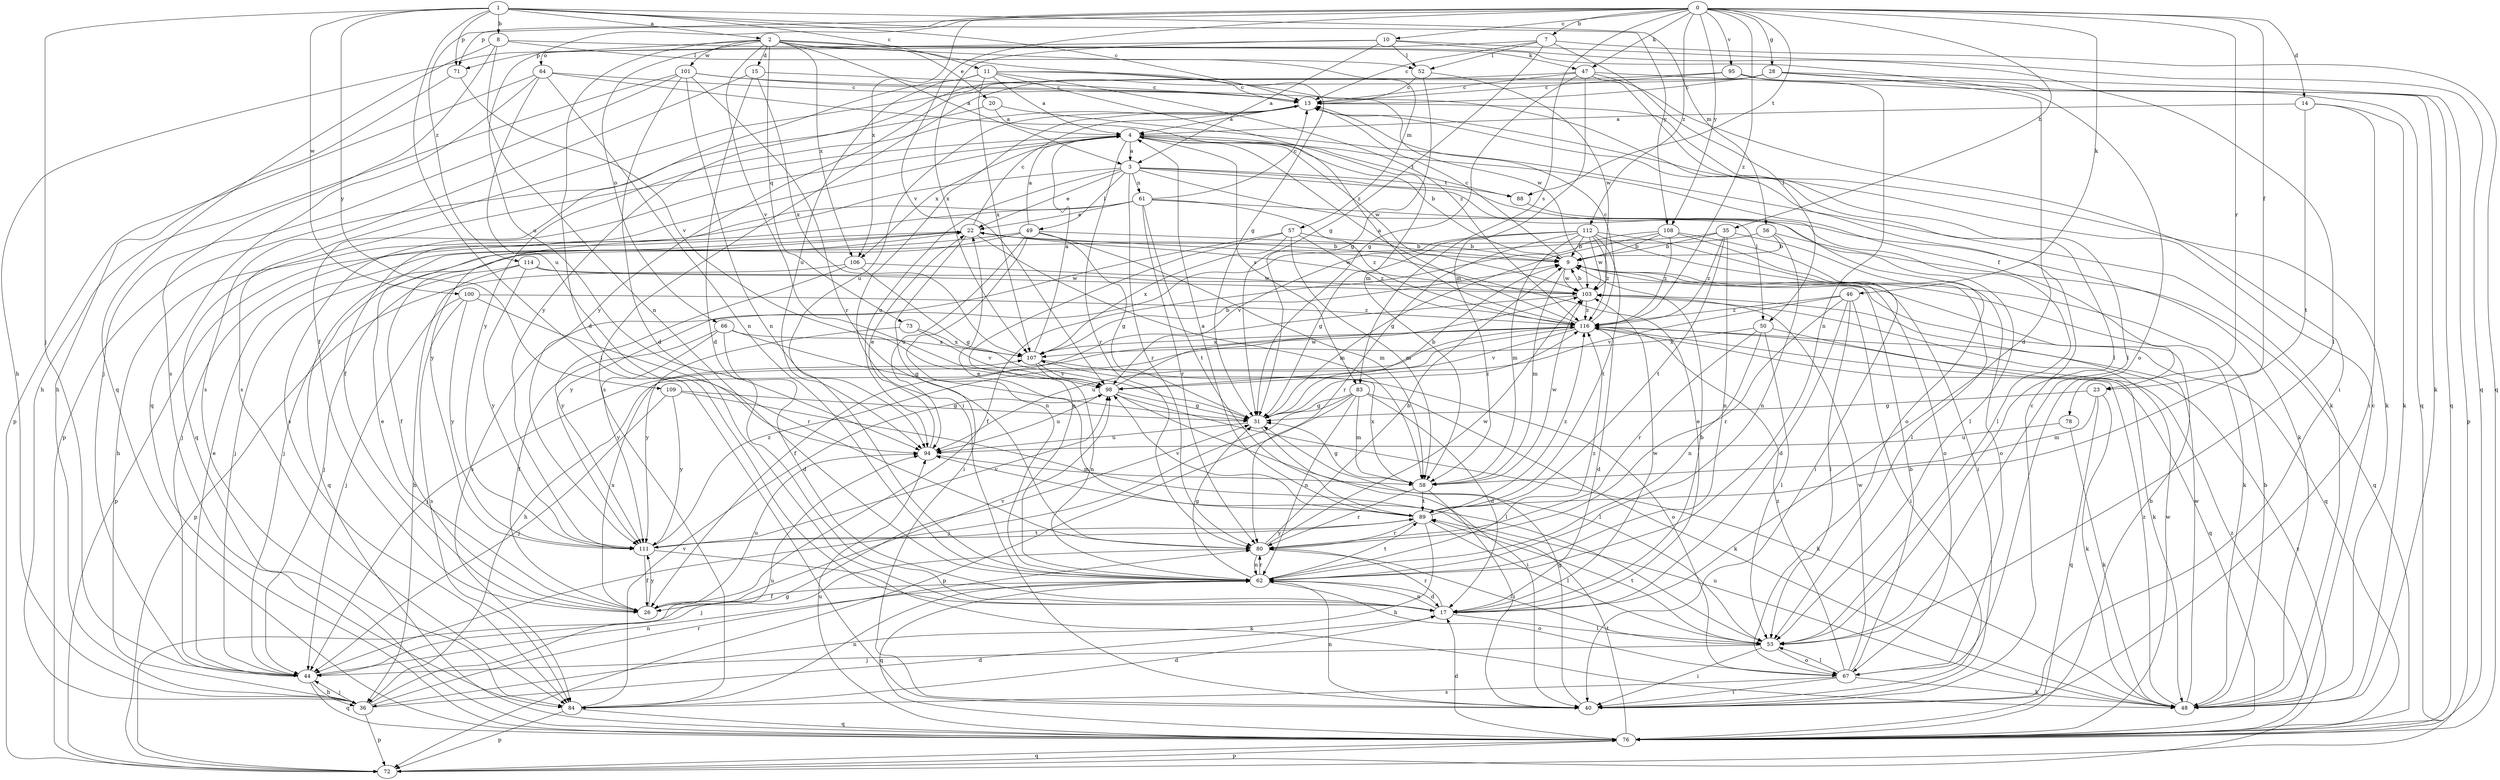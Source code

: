 strict digraph  {
0;
1;
2;
3;
4;
7;
8;
9;
10;
11;
13;
14;
15;
17;
20;
22;
23;
26;
28;
31;
35;
36;
40;
44;
46;
47;
48;
49;
50;
52;
53;
56;
57;
58;
61;
62;
64;
66;
67;
71;
72;
73;
76;
78;
80;
83;
84;
88;
89;
94;
95;
98;
100;
101;
103;
106;
107;
108;
109;
111;
112;
114;
116;
0 -> 7  [label=b];
0 -> 10  [label=c];
0 -> 14  [label=d];
0 -> 23  [label=f];
0 -> 28  [label=g];
0 -> 35  [label=h];
0 -> 46  [label=k];
0 -> 47  [label=k];
0 -> 71  [label=p];
0 -> 78  [label=r];
0 -> 83  [label=s];
0 -> 88  [label=t];
0 -> 94  [label=u];
0 -> 95  [label=v];
0 -> 98  [label=v];
0 -> 106  [label=x];
0 -> 108  [label=y];
0 -> 112  [label=z];
0 -> 114  [label=z];
0 -> 116  [label=z];
1 -> 2  [label=a];
1 -> 8  [label=b];
1 -> 11  [label=c];
1 -> 13  [label=c];
1 -> 40  [label=i];
1 -> 44  [label=j];
1 -> 56  [label=m];
1 -> 71  [label=p];
1 -> 100  [label=w];
1 -> 108  [label=y];
1 -> 109  [label=y];
2 -> 3  [label=a];
2 -> 15  [label=d];
2 -> 17  [label=d];
2 -> 20  [label=e];
2 -> 31  [label=g];
2 -> 47  [label=k];
2 -> 57  [label=m];
2 -> 64  [label=o];
2 -> 66  [label=o];
2 -> 73  [label=q];
2 -> 98  [label=v];
2 -> 101  [label=w];
2 -> 106  [label=x];
3 -> 22  [label=e];
3 -> 48  [label=k];
3 -> 49  [label=l];
3 -> 50  [label=l];
3 -> 61  [label=n];
3 -> 67  [label=o];
3 -> 80  [label=r];
3 -> 88  [label=t];
3 -> 94  [label=u];
3 -> 111  [label=y];
4 -> 3  [label=a];
4 -> 9  [label=b];
4 -> 23  [label=f];
4 -> 26  [label=f];
4 -> 76  [label=q];
4 -> 80  [label=r];
4 -> 83  [label=s];
4 -> 84  [label=s];
4 -> 88  [label=t];
4 -> 103  [label=w];
4 -> 106  [label=x];
7 -> 13  [label=c];
7 -> 31  [label=g];
7 -> 50  [label=l];
7 -> 52  [label=l];
7 -> 71  [label=p];
7 -> 76  [label=q];
8 -> 52  [label=l];
8 -> 62  [label=n];
8 -> 67  [label=o];
8 -> 76  [label=q];
8 -> 84  [label=s];
9 -> 13  [label=c];
9 -> 48  [label=k];
9 -> 58  [label=m];
9 -> 103  [label=w];
10 -> 3  [label=a];
10 -> 36  [label=h];
10 -> 52  [label=l];
10 -> 53  [label=l];
10 -> 76  [label=q];
10 -> 107  [label=x];
11 -> 4  [label=a];
11 -> 13  [label=c];
11 -> 26  [label=f];
11 -> 58  [label=m];
11 -> 94  [label=u];
11 -> 103  [label=w];
11 -> 107  [label=x];
11 -> 116  [label=z];
13 -> 4  [label=a];
13 -> 40  [label=i];
13 -> 48  [label=k];
13 -> 94  [label=u];
13 -> 111  [label=y];
14 -> 4  [label=a];
14 -> 40  [label=i];
14 -> 48  [label=k];
14 -> 89  [label=t];
15 -> 13  [label=c];
15 -> 17  [label=d];
15 -> 84  [label=s];
15 -> 107  [label=x];
17 -> 9  [label=b];
17 -> 22  [label=e];
17 -> 53  [label=l];
17 -> 62  [label=n];
17 -> 80  [label=r];
17 -> 103  [label=w];
20 -> 4  [label=a];
20 -> 48  [label=k];
20 -> 72  [label=p];
22 -> 9  [label=b];
22 -> 13  [label=c];
22 -> 40  [label=i];
22 -> 58  [label=m];
22 -> 72  [label=p];
22 -> 76  [label=q];
22 -> 103  [label=w];
23 -> 31  [label=g];
23 -> 48  [label=k];
23 -> 58  [label=m];
23 -> 76  [label=q];
26 -> 22  [label=e];
26 -> 94  [label=u];
26 -> 98  [label=v];
26 -> 107  [label=x];
26 -> 111  [label=y];
28 -> 13  [label=c];
28 -> 17  [label=d];
28 -> 72  [label=p];
28 -> 76  [label=q];
28 -> 84  [label=s];
28 -> 111  [label=y];
31 -> 9  [label=b];
31 -> 40  [label=i];
31 -> 94  [label=u];
31 -> 116  [label=z];
35 -> 9  [label=b];
35 -> 44  [label=j];
35 -> 62  [label=n];
35 -> 67  [label=o];
35 -> 89  [label=t];
35 -> 116  [label=z];
36 -> 17  [label=d];
36 -> 44  [label=j];
36 -> 72  [label=p];
36 -> 80  [label=r];
36 -> 94  [label=u];
40 -> 13  [label=c];
40 -> 31  [label=g];
40 -> 62  [label=n];
44 -> 22  [label=e];
44 -> 36  [label=h];
44 -> 62  [label=n];
44 -> 76  [label=q];
46 -> 17  [label=d];
46 -> 40  [label=i];
46 -> 53  [label=l];
46 -> 80  [label=r];
46 -> 98  [label=v];
46 -> 116  [label=z];
47 -> 13  [label=c];
47 -> 31  [label=g];
47 -> 40  [label=i];
47 -> 53  [label=l];
47 -> 58  [label=m];
47 -> 76  [label=q];
47 -> 111  [label=y];
48 -> 9  [label=b];
48 -> 13  [label=c];
48 -> 94  [label=u];
48 -> 103  [label=w];
48 -> 116  [label=z];
49 -> 4  [label=a];
49 -> 9  [label=b];
49 -> 26  [label=f];
49 -> 31  [label=g];
49 -> 44  [label=j];
49 -> 58  [label=m];
49 -> 62  [label=n];
49 -> 94  [label=u];
50 -> 48  [label=k];
50 -> 53  [label=l];
50 -> 62  [label=n];
50 -> 80  [label=r];
50 -> 107  [label=x];
52 -> 13  [label=c];
52 -> 31  [label=g];
52 -> 103  [label=w];
53 -> 40  [label=i];
53 -> 44  [label=j];
53 -> 67  [label=o];
53 -> 89  [label=t];
56 -> 9  [label=b];
56 -> 62  [label=n];
56 -> 76  [label=q];
56 -> 84  [label=s];
57 -> 9  [label=b];
57 -> 58  [label=m];
57 -> 62  [label=n];
57 -> 107  [label=x];
57 -> 111  [label=y];
57 -> 116  [label=z];
58 -> 31  [label=g];
58 -> 40  [label=i];
58 -> 80  [label=r];
58 -> 89  [label=t];
58 -> 103  [label=w];
58 -> 107  [label=x];
61 -> 13  [label=c];
61 -> 22  [label=e];
61 -> 36  [label=h];
61 -> 44  [label=j];
61 -> 53  [label=l];
61 -> 80  [label=r];
61 -> 89  [label=t];
61 -> 116  [label=z];
62 -> 17  [label=d];
62 -> 26  [label=f];
62 -> 31  [label=g];
62 -> 67  [label=o];
62 -> 76  [label=q];
62 -> 80  [label=r];
62 -> 89  [label=t];
62 -> 116  [label=z];
64 -> 13  [label=c];
64 -> 62  [label=n];
64 -> 72  [label=p];
64 -> 76  [label=q];
64 -> 94  [label=u];
64 -> 116  [label=z];
66 -> 17  [label=d];
66 -> 26  [label=f];
66 -> 31  [label=g];
66 -> 107  [label=x];
66 -> 111  [label=y];
67 -> 9  [label=b];
67 -> 40  [label=i];
67 -> 48  [label=k];
67 -> 53  [label=l];
67 -> 84  [label=s];
67 -> 103  [label=w];
67 -> 116  [label=z];
71 -> 36  [label=h];
71 -> 98  [label=v];
72 -> 31  [label=g];
72 -> 76  [label=q];
72 -> 116  [label=z];
73 -> 98  [label=v];
73 -> 107  [label=x];
73 -> 111  [label=y];
76 -> 9  [label=b];
76 -> 17  [label=d];
76 -> 72  [label=p];
76 -> 89  [label=t];
76 -> 94  [label=u];
76 -> 103  [label=w];
76 -> 116  [label=z];
78 -> 48  [label=k];
78 -> 94  [label=u];
80 -> 9  [label=b];
80 -> 44  [label=j];
80 -> 53  [label=l];
80 -> 62  [label=n];
80 -> 103  [label=w];
83 -> 17  [label=d];
83 -> 31  [label=g];
83 -> 44  [label=j];
83 -> 48  [label=k];
83 -> 58  [label=m];
83 -> 62  [label=n];
83 -> 72  [label=p];
84 -> 17  [label=d];
84 -> 62  [label=n];
84 -> 72  [label=p];
84 -> 76  [label=q];
84 -> 98  [label=v];
88 -> 53  [label=l];
89 -> 4  [label=a];
89 -> 22  [label=e];
89 -> 36  [label=h];
89 -> 53  [label=l];
89 -> 80  [label=r];
89 -> 98  [label=v];
89 -> 111  [label=y];
89 -> 116  [label=z];
94 -> 22  [label=e];
94 -> 58  [label=m];
95 -> 13  [label=c];
95 -> 48  [label=k];
95 -> 62  [label=n];
95 -> 84  [label=s];
98 -> 31  [label=g];
98 -> 48  [label=k];
98 -> 53  [label=l];
98 -> 94  [label=u];
98 -> 103  [label=w];
100 -> 44  [label=j];
100 -> 80  [label=r];
100 -> 84  [label=s];
100 -> 111  [label=y];
100 -> 116  [label=z];
101 -> 13  [label=c];
101 -> 17  [label=d];
101 -> 36  [label=h];
101 -> 44  [label=j];
101 -> 53  [label=l];
101 -> 62  [label=n];
101 -> 80  [label=r];
103 -> 9  [label=b];
103 -> 26  [label=f];
103 -> 116  [label=z];
106 -> 31  [label=g];
106 -> 72  [label=p];
106 -> 103  [label=w];
106 -> 111  [label=y];
107 -> 4  [label=a];
107 -> 9  [label=b];
107 -> 62  [label=n];
107 -> 67  [label=o];
107 -> 98  [label=v];
108 -> 9  [label=b];
108 -> 26  [label=f];
108 -> 31  [label=g];
108 -> 40  [label=i];
108 -> 53  [label=l];
108 -> 116  [label=z];
109 -> 31  [label=g];
109 -> 44  [label=j];
109 -> 53  [label=l];
109 -> 111  [label=y];
111 -> 26  [label=f];
111 -> 48  [label=k];
111 -> 89  [label=t];
111 -> 98  [label=v];
111 -> 116  [label=z];
112 -> 9  [label=b];
112 -> 31  [label=g];
112 -> 40  [label=i];
112 -> 58  [label=m];
112 -> 67  [label=o];
112 -> 80  [label=r];
112 -> 89  [label=t];
112 -> 98  [label=v];
112 -> 103  [label=w];
112 -> 116  [label=z];
114 -> 36  [label=h];
114 -> 44  [label=j];
114 -> 76  [label=q];
114 -> 103  [label=w];
114 -> 111  [label=y];
116 -> 4  [label=a];
116 -> 13  [label=c];
116 -> 17  [label=d];
116 -> 36  [label=h];
116 -> 44  [label=j];
116 -> 76  [label=q];
116 -> 94  [label=u];
116 -> 98  [label=v];
116 -> 107  [label=x];
}
